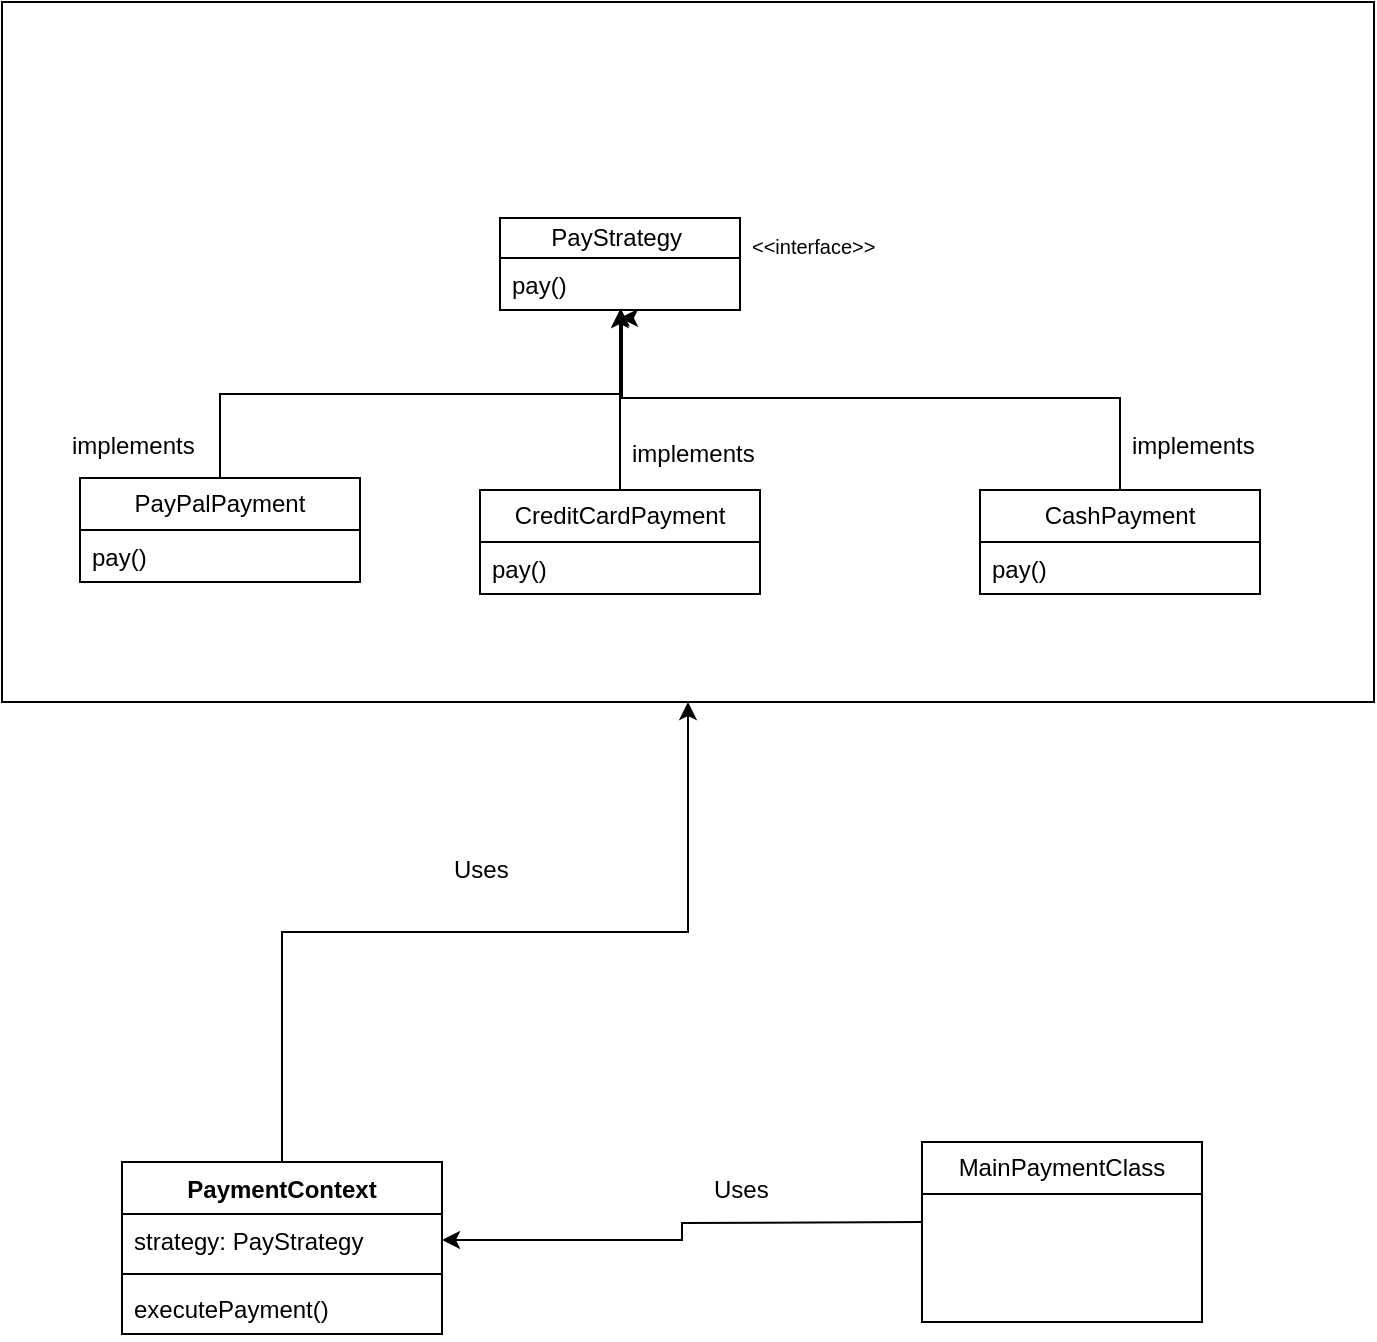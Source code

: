 <mxfile version="24.0.1" type="device">
  <diagram id="C5RBs43oDa-KdzZeNtuy" name="Page-1">
    <mxGraphModel dx="1050" dy="522" grid="1" gridSize="10" guides="1" tooltips="1" connect="1" arrows="1" fold="1" page="1" pageScale="1" pageWidth="827" pageHeight="1169" math="0" shadow="0">
      <root>
        <mxCell id="WIyWlLk6GJQsqaUBKTNV-0" />
        <mxCell id="WIyWlLk6GJQsqaUBKTNV-1" parent="WIyWlLk6GJQsqaUBKTNV-0" />
        <mxCell id="TqJTJovjubiO474WIHri-21" value="" style="html=1;whiteSpace=wrap;" vertex="1" parent="WIyWlLk6GJQsqaUBKTNV-1">
          <mxGeometry x="80" y="280" width="686" height="350" as="geometry" />
        </mxCell>
        <mxCell id="TqJTJovjubiO474WIHri-0" value="PayStrategy&amp;nbsp;" style="swimlane;fontStyle=0;childLayout=stackLayout;horizontal=1;startSize=20;fillColor=none;horizontalStack=0;resizeParent=1;resizeParentMax=0;resizeLast=0;collapsible=1;marginBottom=0;whiteSpace=wrap;html=1;" vertex="1" parent="WIyWlLk6GJQsqaUBKTNV-1">
          <mxGeometry x="329" y="388" width="120" height="46" as="geometry" />
        </mxCell>
        <mxCell id="TqJTJovjubiO474WIHri-1" value="pay()" style="text;strokeColor=none;fillColor=none;align=left;verticalAlign=top;spacingLeft=4;spacingRight=4;overflow=hidden;rotatable=0;points=[[0,0.5],[1,0.5]];portConstraint=eastwest;whiteSpace=wrap;html=1;" vertex="1" parent="TqJTJovjubiO474WIHri-0">
          <mxGeometry y="20" width="120" height="26" as="geometry" />
        </mxCell>
        <mxCell id="TqJTJovjubiO474WIHri-5" value="&lt;font style=&quot;font-size: 10px;&quot;&gt;&amp;lt;&amp;lt;interface&amp;gt;&amp;gt;&lt;/font&gt;&lt;div&gt;&lt;br&gt;&lt;/div&gt;" style="text;strokeColor=none;fillColor=none;align=left;verticalAlign=top;spacingLeft=4;spacingRight=4;overflow=hidden;rotatable=0;points=[[0,0.5],[1,0.5]];portConstraint=eastwest;whiteSpace=wrap;html=1;" vertex="1" parent="WIyWlLk6GJQsqaUBKTNV-1">
          <mxGeometry x="449" y="388" width="100" height="26" as="geometry" />
        </mxCell>
        <mxCell id="TqJTJovjubiO474WIHri-6" value="PayPalPayment" style="swimlane;fontStyle=0;childLayout=stackLayout;horizontal=1;startSize=26;fillColor=none;horizontalStack=0;resizeParent=1;resizeParentMax=0;resizeLast=0;collapsible=1;marginBottom=0;whiteSpace=wrap;html=1;" vertex="1" parent="WIyWlLk6GJQsqaUBKTNV-1">
          <mxGeometry x="119" y="518" width="140" height="52" as="geometry" />
        </mxCell>
        <mxCell id="TqJTJovjubiO474WIHri-7" value="pay()" style="text;strokeColor=none;fillColor=none;align=left;verticalAlign=top;spacingLeft=4;spacingRight=4;overflow=hidden;rotatable=0;points=[[0,0.5],[1,0.5]];portConstraint=eastwest;whiteSpace=wrap;html=1;" vertex="1" parent="TqJTJovjubiO474WIHri-6">
          <mxGeometry y="26" width="140" height="26" as="geometry" />
        </mxCell>
        <mxCell id="TqJTJovjubiO474WIHri-15" style="edgeStyle=orthogonalEdgeStyle;rounded=0;orthogonalLoop=1;jettySize=auto;html=1;exitX=0.5;exitY=0;exitDx=0;exitDy=0;" edge="1" parent="WIyWlLk6GJQsqaUBKTNV-1" source="TqJTJovjubiO474WIHri-10">
          <mxGeometry relative="1" as="geometry">
            <mxPoint x="389" y="434" as="targetPoint" />
            <mxPoint x="389" y="520" as="sourcePoint" />
          </mxGeometry>
        </mxCell>
        <mxCell id="TqJTJovjubiO474WIHri-10" value="CreditCardPayment" style="swimlane;fontStyle=0;childLayout=stackLayout;horizontal=1;startSize=26;fillColor=none;horizontalStack=0;resizeParent=1;resizeParentMax=0;resizeLast=0;collapsible=1;marginBottom=0;whiteSpace=wrap;html=1;" vertex="1" parent="WIyWlLk6GJQsqaUBKTNV-1">
          <mxGeometry x="319" y="524" width="140" height="52" as="geometry" />
        </mxCell>
        <mxCell id="TqJTJovjubiO474WIHri-11" value="pay()" style="text;strokeColor=none;fillColor=none;align=left;verticalAlign=top;spacingLeft=4;spacingRight=4;overflow=hidden;rotatable=0;points=[[0,0.5],[1,0.5]];portConstraint=eastwest;whiteSpace=wrap;html=1;" vertex="1" parent="TqJTJovjubiO474WIHri-10">
          <mxGeometry y="26" width="140" height="26" as="geometry" />
        </mxCell>
        <mxCell id="TqJTJovjubiO474WIHri-16" style="edgeStyle=orthogonalEdgeStyle;rounded=0;orthogonalLoop=1;jettySize=auto;html=1;" edge="1" parent="WIyWlLk6GJQsqaUBKTNV-1" source="TqJTJovjubiO474WIHri-12">
          <mxGeometry relative="1" as="geometry">
            <mxPoint x="389" y="438" as="targetPoint" />
            <Array as="points">
              <mxPoint x="639" y="478" />
              <mxPoint x="390" y="478" />
            </Array>
          </mxGeometry>
        </mxCell>
        <mxCell id="TqJTJovjubiO474WIHri-12" value="CashPayment" style="swimlane;fontStyle=0;childLayout=stackLayout;horizontal=1;startSize=26;fillColor=none;horizontalStack=0;resizeParent=1;resizeParentMax=0;resizeLast=0;collapsible=1;marginBottom=0;whiteSpace=wrap;html=1;" vertex="1" parent="WIyWlLk6GJQsqaUBKTNV-1">
          <mxGeometry x="569" y="524" width="140" height="52" as="geometry" />
        </mxCell>
        <mxCell id="TqJTJovjubiO474WIHri-13" value="pay()" style="text;strokeColor=none;fillColor=none;align=left;verticalAlign=top;spacingLeft=4;spacingRight=4;overflow=hidden;rotatable=0;points=[[0,0.5],[1,0.5]];portConstraint=eastwest;whiteSpace=wrap;html=1;" vertex="1" parent="TqJTJovjubiO474WIHri-12">
          <mxGeometry y="26" width="140" height="26" as="geometry" />
        </mxCell>
        <mxCell id="TqJTJovjubiO474WIHri-14" style="edgeStyle=orthogonalEdgeStyle;rounded=0;orthogonalLoop=1;jettySize=auto;html=1;entryX=0.503;entryY=0.969;entryDx=0;entryDy=0;entryPerimeter=0;" edge="1" parent="WIyWlLk6GJQsqaUBKTNV-1" source="TqJTJovjubiO474WIHri-6" target="TqJTJovjubiO474WIHri-1">
          <mxGeometry relative="1" as="geometry" />
        </mxCell>
        <mxCell id="TqJTJovjubiO474WIHri-17" value="implements" style="text;strokeColor=none;fillColor=none;align=left;verticalAlign=top;spacingLeft=4;spacingRight=4;overflow=hidden;rotatable=0;points=[[0,0.5],[1,0.5]];portConstraint=eastwest;whiteSpace=wrap;html=1;" vertex="1" parent="WIyWlLk6GJQsqaUBKTNV-1">
          <mxGeometry x="639" y="488" width="100" height="26" as="geometry" />
        </mxCell>
        <mxCell id="TqJTJovjubiO474WIHri-18" value="implements" style="text;strokeColor=none;fillColor=none;align=left;verticalAlign=top;spacingLeft=4;spacingRight=4;overflow=hidden;rotatable=0;points=[[0,0.5],[1,0.5]];portConstraint=eastwest;whiteSpace=wrap;html=1;" vertex="1" parent="WIyWlLk6GJQsqaUBKTNV-1">
          <mxGeometry x="389" y="492" width="100" height="26" as="geometry" />
        </mxCell>
        <mxCell id="TqJTJovjubiO474WIHri-19" value="implements" style="text;strokeColor=none;fillColor=none;align=left;verticalAlign=top;spacingLeft=4;spacingRight=4;overflow=hidden;rotatable=0;points=[[0,0.5],[1,0.5]];portConstraint=eastwest;whiteSpace=wrap;html=1;" vertex="1" parent="WIyWlLk6GJQsqaUBKTNV-1">
          <mxGeometry x="109" y="488" width="80" height="26" as="geometry" />
        </mxCell>
        <mxCell id="TqJTJovjubiO474WIHri-26" style="edgeStyle=orthogonalEdgeStyle;rounded=0;orthogonalLoop=1;jettySize=auto;html=1;" edge="1" parent="WIyWlLk6GJQsqaUBKTNV-1" source="TqJTJovjubiO474WIHri-22" target="TqJTJovjubiO474WIHri-21">
          <mxGeometry relative="1" as="geometry" />
        </mxCell>
        <mxCell id="TqJTJovjubiO474WIHri-22" value="PaymentContext" style="swimlane;fontStyle=1;align=center;verticalAlign=top;childLayout=stackLayout;horizontal=1;startSize=26;horizontalStack=0;resizeParent=1;resizeParentMax=0;resizeLast=0;collapsible=1;marginBottom=0;whiteSpace=wrap;html=1;" vertex="1" parent="WIyWlLk6GJQsqaUBKTNV-1">
          <mxGeometry x="140" y="860" width="160" height="86" as="geometry" />
        </mxCell>
        <mxCell id="TqJTJovjubiO474WIHri-23" value="strategy: PayStrategy" style="text;strokeColor=none;fillColor=none;align=left;verticalAlign=top;spacingLeft=4;spacingRight=4;overflow=hidden;rotatable=0;points=[[0,0.5],[1,0.5]];portConstraint=eastwest;whiteSpace=wrap;html=1;" vertex="1" parent="TqJTJovjubiO474WIHri-22">
          <mxGeometry y="26" width="160" height="26" as="geometry" />
        </mxCell>
        <mxCell id="TqJTJovjubiO474WIHri-24" value="" style="line;strokeWidth=1;fillColor=none;align=left;verticalAlign=middle;spacingTop=-1;spacingLeft=3;spacingRight=3;rotatable=0;labelPosition=right;points=[];portConstraint=eastwest;strokeColor=inherit;" vertex="1" parent="TqJTJovjubiO474WIHri-22">
          <mxGeometry y="52" width="160" height="8" as="geometry" />
        </mxCell>
        <mxCell id="TqJTJovjubiO474WIHri-25" value="executePayment()" style="text;strokeColor=none;fillColor=none;align=left;verticalAlign=top;spacingLeft=4;spacingRight=4;overflow=hidden;rotatable=0;points=[[0,0.5],[1,0.5]];portConstraint=eastwest;whiteSpace=wrap;html=1;" vertex="1" parent="TqJTJovjubiO474WIHri-22">
          <mxGeometry y="60" width="160" height="26" as="geometry" />
        </mxCell>
        <mxCell id="TqJTJovjubiO474WIHri-27" value="Uses" style="text;strokeColor=none;fillColor=none;align=left;verticalAlign=top;spacingLeft=4;spacingRight=4;overflow=hidden;rotatable=0;points=[[0,0.5],[1,0.5]];portConstraint=eastwest;whiteSpace=wrap;html=1;" vertex="1" parent="WIyWlLk6GJQsqaUBKTNV-1">
          <mxGeometry x="300" y="700" width="100" height="26" as="geometry" />
        </mxCell>
        <mxCell id="TqJTJovjubiO474WIHri-32" style="edgeStyle=orthogonalEdgeStyle;rounded=0;orthogonalLoop=1;jettySize=auto;html=1;entryX=1;entryY=0.5;entryDx=0;entryDy=0;" edge="1" parent="WIyWlLk6GJQsqaUBKTNV-1" target="TqJTJovjubiO474WIHri-23">
          <mxGeometry relative="1" as="geometry">
            <mxPoint x="540" y="890" as="sourcePoint" />
          </mxGeometry>
        </mxCell>
        <mxCell id="TqJTJovjubiO474WIHri-33" value="Uses" style="text;strokeColor=none;fillColor=none;align=left;verticalAlign=top;spacingLeft=4;spacingRight=4;overflow=hidden;rotatable=0;points=[[0,0.5],[1,0.5]];portConstraint=eastwest;whiteSpace=wrap;html=1;" vertex="1" parent="WIyWlLk6GJQsqaUBKTNV-1">
          <mxGeometry x="430" y="860" width="100" height="26" as="geometry" />
        </mxCell>
        <mxCell id="TqJTJovjubiO474WIHri-35" value="MainPaymentClass" style="swimlane;fontStyle=0;childLayout=stackLayout;horizontal=1;startSize=26;fillColor=none;horizontalStack=0;resizeParent=1;resizeParentMax=0;resizeLast=0;collapsible=1;marginBottom=0;whiteSpace=wrap;html=1;" vertex="1" parent="WIyWlLk6GJQsqaUBKTNV-1">
          <mxGeometry x="540" y="850" width="140" height="90" as="geometry" />
        </mxCell>
      </root>
    </mxGraphModel>
  </diagram>
</mxfile>

